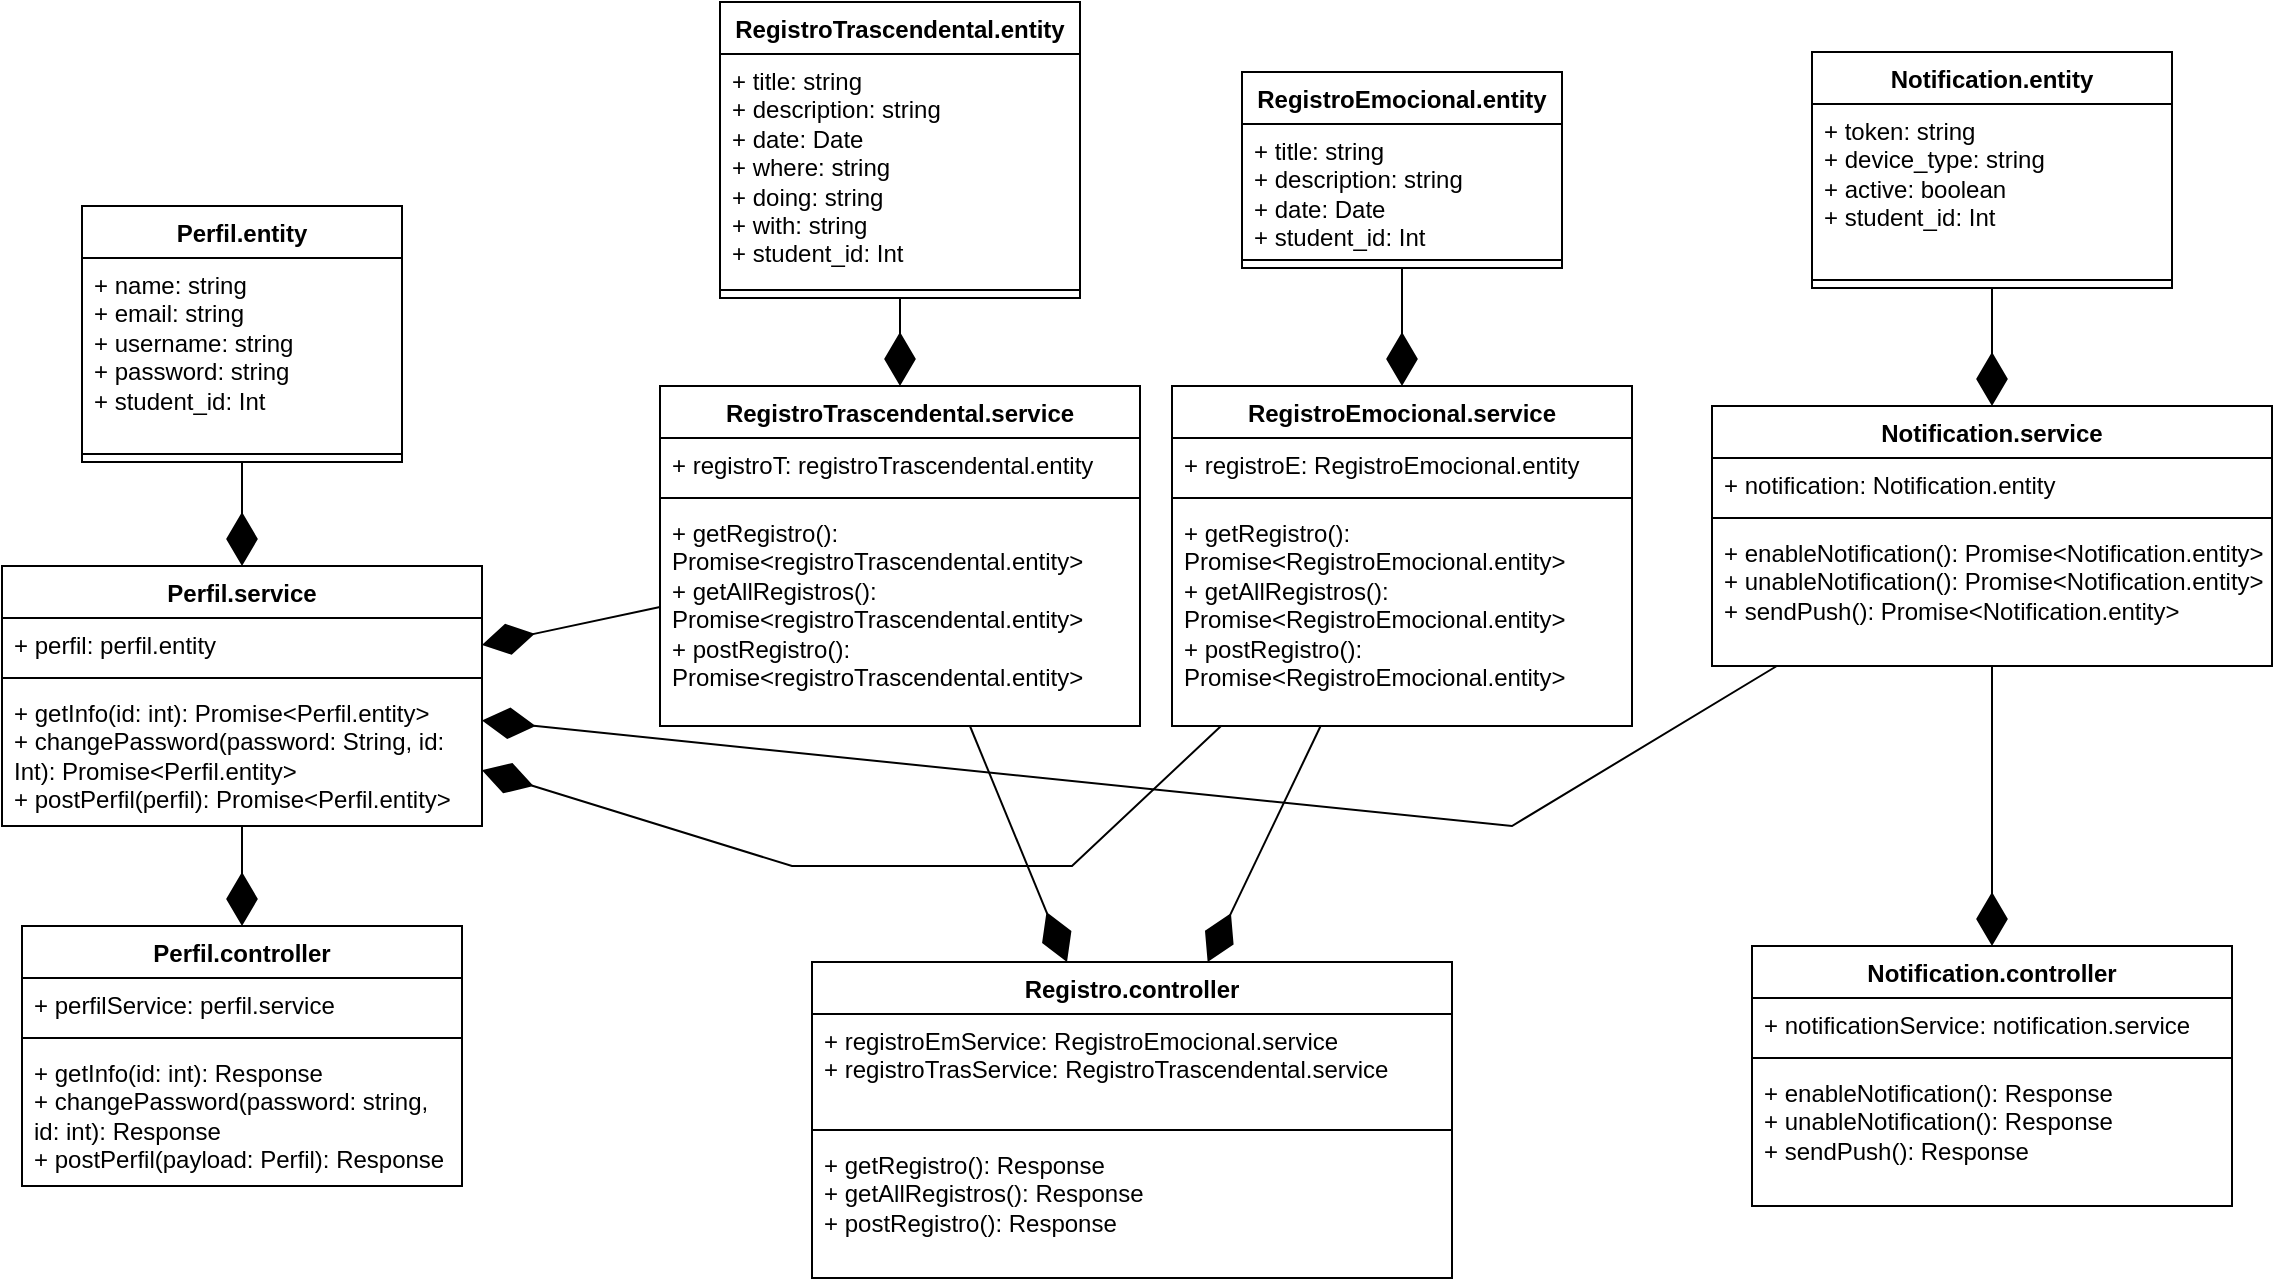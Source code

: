 <mxfile version="22.0.6" type="github">
  <diagram id="C5RBs43oDa-KdzZeNtuy" name="Page-1">
    <mxGraphModel dx="1941" dy="618" grid="1" gridSize="10" guides="1" tooltips="1" connect="1" arrows="1" fold="1" page="1" pageScale="1" pageWidth="827" pageHeight="1169" math="0" shadow="0">
      <root>
        <mxCell id="WIyWlLk6GJQsqaUBKTNV-0" />
        <mxCell id="WIyWlLk6GJQsqaUBKTNV-1" parent="WIyWlLk6GJQsqaUBKTNV-0" />
        <mxCell id="L0QDfx9UxgabpVASo6Bn-4" value="Perfil.controller" style="swimlane;fontStyle=1;align=center;verticalAlign=top;childLayout=stackLayout;horizontal=1;startSize=26;horizontalStack=0;resizeParent=1;resizeParentMax=0;resizeLast=0;collapsible=1;marginBottom=0;whiteSpace=wrap;html=1;" parent="WIyWlLk6GJQsqaUBKTNV-1" vertex="1">
          <mxGeometry x="-25" y="650" width="220" height="130" as="geometry" />
        </mxCell>
        <mxCell id="L0QDfx9UxgabpVASo6Bn-5" value="+ perfilService: perfil.service" style="text;strokeColor=none;fillColor=none;align=left;verticalAlign=top;spacingLeft=4;spacingRight=4;overflow=hidden;rotatable=0;points=[[0,0.5],[1,0.5]];portConstraint=eastwest;whiteSpace=wrap;html=1;" parent="L0QDfx9UxgabpVASo6Bn-4" vertex="1">
          <mxGeometry y="26" width="220" height="26" as="geometry" />
        </mxCell>
        <mxCell id="L0QDfx9UxgabpVASo6Bn-6" value="" style="line;strokeWidth=1;fillColor=none;align=left;verticalAlign=middle;spacingTop=-1;spacingLeft=3;spacingRight=3;rotatable=0;labelPosition=right;points=[];portConstraint=eastwest;strokeColor=inherit;" parent="L0QDfx9UxgabpVASo6Bn-4" vertex="1">
          <mxGeometry y="52" width="220" height="8" as="geometry" />
        </mxCell>
        <mxCell id="L0QDfx9UxgabpVASo6Bn-7" value="+ getInfo(id: int): Response&lt;br style=&quot;border-color: var(--border-color);&quot;&gt;+ changePassword(password: string, id: int): Response&lt;br style=&quot;border-color: var(--border-color);&quot;&gt;+ postPerfil(payload: Perfil): Response" style="text;strokeColor=none;fillColor=none;align=left;verticalAlign=top;spacingLeft=4;spacingRight=4;overflow=hidden;rotatable=0;points=[[0,0.5],[1,0.5]];portConstraint=eastwest;whiteSpace=wrap;html=1;" parent="L0QDfx9UxgabpVASo6Bn-4" vertex="1">
          <mxGeometry y="60" width="220" height="70" as="geometry" />
        </mxCell>
        <mxCell id="L0QDfx9UxgabpVASo6Bn-8" value="Perfil.service" style="swimlane;fontStyle=1;align=center;verticalAlign=top;childLayout=stackLayout;horizontal=1;startSize=26;horizontalStack=0;resizeParent=1;resizeParentMax=0;resizeLast=0;collapsible=1;marginBottom=0;whiteSpace=wrap;html=1;" parent="WIyWlLk6GJQsqaUBKTNV-1" vertex="1">
          <mxGeometry x="-35" y="470" width="240" height="130" as="geometry" />
        </mxCell>
        <mxCell id="L0QDfx9UxgabpVASo6Bn-9" value="+ perfil: perfil.entity" style="text;strokeColor=none;fillColor=none;align=left;verticalAlign=top;spacingLeft=4;spacingRight=4;overflow=hidden;rotatable=0;points=[[0,0.5],[1,0.5]];portConstraint=eastwest;whiteSpace=wrap;html=1;" parent="L0QDfx9UxgabpVASo6Bn-8" vertex="1">
          <mxGeometry y="26" width="240" height="26" as="geometry" />
        </mxCell>
        <mxCell id="L0QDfx9UxgabpVASo6Bn-10" value="" style="line;strokeWidth=1;fillColor=none;align=left;verticalAlign=middle;spacingTop=-1;spacingLeft=3;spacingRight=3;rotatable=0;labelPosition=right;points=[];portConstraint=eastwest;strokeColor=inherit;" parent="L0QDfx9UxgabpVASo6Bn-8" vertex="1">
          <mxGeometry y="52" width="240" height="8" as="geometry" />
        </mxCell>
        <mxCell id="L0QDfx9UxgabpVASo6Bn-11" value="+ getInfo(id: int): Promise&amp;lt;Perfil.entity&amp;gt;&lt;br&gt;+ changePassword(password: String, id: Int): Promise&amp;lt;Perfil.entity&amp;gt;&lt;br&gt;+ postPerfil(perfil): Promise&amp;lt;Perfil.entity&amp;gt;" style="text;strokeColor=none;fillColor=none;align=left;verticalAlign=top;spacingLeft=4;spacingRight=4;overflow=hidden;rotatable=0;points=[[0,0.5],[1,0.5]];portConstraint=eastwest;whiteSpace=wrap;html=1;" parent="L0QDfx9UxgabpVASo6Bn-8" vertex="1">
          <mxGeometry y="60" width="240" height="70" as="geometry" />
        </mxCell>
        <mxCell id="L0QDfx9UxgabpVASo6Bn-12" value="Perfil.entity" style="swimlane;fontStyle=1;align=center;verticalAlign=top;childLayout=stackLayout;horizontal=1;startSize=26;horizontalStack=0;resizeParent=1;resizeParentMax=0;resizeLast=0;collapsible=1;marginBottom=0;whiteSpace=wrap;html=1;" parent="WIyWlLk6GJQsqaUBKTNV-1" vertex="1">
          <mxGeometry x="5" y="290" width="160" height="128" as="geometry" />
        </mxCell>
        <mxCell id="L0QDfx9UxgabpVASo6Bn-13" value="+ name: string&lt;br&gt;+ email: string&lt;br&gt;+ username: string&lt;br&gt;+ password: string&lt;br&gt;+ student_id: Int" style="text;strokeColor=none;fillColor=none;align=left;verticalAlign=top;spacingLeft=4;spacingRight=4;overflow=hidden;rotatable=0;points=[[0,0.5],[1,0.5]];portConstraint=eastwest;whiteSpace=wrap;html=1;" parent="L0QDfx9UxgabpVASo6Bn-12" vertex="1">
          <mxGeometry y="26" width="160" height="94" as="geometry" />
        </mxCell>
        <mxCell id="L0QDfx9UxgabpVASo6Bn-14" value="" style="line;strokeWidth=1;fillColor=none;align=left;verticalAlign=middle;spacingTop=-1;spacingLeft=3;spacingRight=3;rotatable=0;labelPosition=right;points=[];portConstraint=eastwest;strokeColor=inherit;" parent="L0QDfx9UxgabpVASo6Bn-12" vertex="1">
          <mxGeometry y="120" width="160" height="8" as="geometry" />
        </mxCell>
        <mxCell id="L0QDfx9UxgabpVASo6Bn-16" value="RegistroEmocional.entity" style="swimlane;fontStyle=1;align=center;verticalAlign=top;childLayout=stackLayout;horizontal=1;startSize=26;horizontalStack=0;resizeParent=1;resizeParentMax=0;resizeLast=0;collapsible=1;marginBottom=0;whiteSpace=wrap;html=1;" parent="WIyWlLk6GJQsqaUBKTNV-1" vertex="1">
          <mxGeometry x="585" y="223" width="160" height="98" as="geometry" />
        </mxCell>
        <mxCell id="L0QDfx9UxgabpVASo6Bn-17" value="+ title: string&lt;br&gt;+ description: string&lt;br&gt;+ date: Date&lt;br&gt;+ student_id: Int" style="text;strokeColor=none;fillColor=none;align=left;verticalAlign=top;spacingLeft=4;spacingRight=4;overflow=hidden;rotatable=0;points=[[0,0.5],[1,0.5]];portConstraint=eastwest;whiteSpace=wrap;html=1;" parent="L0QDfx9UxgabpVASo6Bn-16" vertex="1">
          <mxGeometry y="26" width="160" height="64" as="geometry" />
        </mxCell>
        <mxCell id="L0QDfx9UxgabpVASo6Bn-18" value="" style="line;strokeWidth=1;fillColor=none;align=left;verticalAlign=middle;spacingTop=-1;spacingLeft=3;spacingRight=3;rotatable=0;labelPosition=right;points=[];portConstraint=eastwest;strokeColor=inherit;" parent="L0QDfx9UxgabpVASo6Bn-16" vertex="1">
          <mxGeometry y="90" width="160" height="8" as="geometry" />
        </mxCell>
        <mxCell id="L0QDfx9UxgabpVASo6Bn-24" value="RegistroEmocional.service" style="swimlane;fontStyle=1;align=center;verticalAlign=top;childLayout=stackLayout;horizontal=1;startSize=26;horizontalStack=0;resizeParent=1;resizeParentMax=0;resizeLast=0;collapsible=1;marginBottom=0;whiteSpace=wrap;html=1;" parent="WIyWlLk6GJQsqaUBKTNV-1" vertex="1">
          <mxGeometry x="550" y="380" width="230" height="170" as="geometry" />
        </mxCell>
        <mxCell id="L0QDfx9UxgabpVASo6Bn-25" value="+ registroE: RegistroEmocional.entity" style="text;strokeColor=none;fillColor=none;align=left;verticalAlign=top;spacingLeft=4;spacingRight=4;overflow=hidden;rotatable=0;points=[[0,0.5],[1,0.5]];portConstraint=eastwest;whiteSpace=wrap;html=1;" parent="L0QDfx9UxgabpVASo6Bn-24" vertex="1">
          <mxGeometry y="26" width="230" height="26" as="geometry" />
        </mxCell>
        <mxCell id="L0QDfx9UxgabpVASo6Bn-26" value="" style="line;strokeWidth=1;fillColor=none;align=left;verticalAlign=middle;spacingTop=-1;spacingLeft=3;spacingRight=3;rotatable=0;labelPosition=right;points=[];portConstraint=eastwest;strokeColor=inherit;" parent="L0QDfx9UxgabpVASo6Bn-24" vertex="1">
          <mxGeometry y="52" width="230" height="8" as="geometry" />
        </mxCell>
        <mxCell id="L0QDfx9UxgabpVASo6Bn-27" value="+ getRegistro(): Promise&amp;lt;RegistroEmocional.entity&amp;gt;&lt;br style=&quot;border-color: var(--border-color);&quot;&gt;+ getAllRegistros(): Promise&amp;lt;RegistroEmocional.entity&amp;gt;&lt;br style=&quot;border-color: var(--border-color);&quot;&gt;+ postRegistro(): Promise&amp;lt;RegistroEmocional.entity&amp;gt;" style="text;strokeColor=none;fillColor=none;align=left;verticalAlign=top;spacingLeft=4;spacingRight=4;overflow=hidden;rotatable=0;points=[[0,0.5],[1,0.5]];portConstraint=eastwest;whiteSpace=wrap;html=1;" parent="L0QDfx9UxgabpVASo6Bn-24" vertex="1">
          <mxGeometry y="60" width="230" height="110" as="geometry" />
        </mxCell>
        <mxCell id="L0QDfx9UxgabpVASo6Bn-28" value="Registro.controller" style="swimlane;fontStyle=1;align=center;verticalAlign=top;childLayout=stackLayout;horizontal=1;startSize=26;horizontalStack=0;resizeParent=1;resizeParentMax=0;resizeLast=0;collapsible=1;marginBottom=0;whiteSpace=wrap;html=1;" parent="WIyWlLk6GJQsqaUBKTNV-1" vertex="1">
          <mxGeometry x="370" y="668" width="320" height="158" as="geometry" />
        </mxCell>
        <mxCell id="L0QDfx9UxgabpVASo6Bn-29" value="+ registroEmService: RegistroEmocional.service&lt;br&gt;+ registroTrasService: RegistroTrascendental.service" style="text;strokeColor=none;fillColor=none;align=left;verticalAlign=top;spacingLeft=4;spacingRight=4;overflow=hidden;rotatable=0;points=[[0,0.5],[1,0.5]];portConstraint=eastwest;whiteSpace=wrap;html=1;" parent="L0QDfx9UxgabpVASo6Bn-28" vertex="1">
          <mxGeometry y="26" width="320" height="54" as="geometry" />
        </mxCell>
        <mxCell id="L0QDfx9UxgabpVASo6Bn-30" value="" style="line;strokeWidth=1;fillColor=none;align=left;verticalAlign=middle;spacingTop=-1;spacingLeft=3;spacingRight=3;rotatable=0;labelPosition=right;points=[];portConstraint=eastwest;strokeColor=inherit;" parent="L0QDfx9UxgabpVASo6Bn-28" vertex="1">
          <mxGeometry y="80" width="320" height="8" as="geometry" />
        </mxCell>
        <mxCell id="L0QDfx9UxgabpVASo6Bn-31" value="+ getRegistro(): Response&lt;br&gt;+ getAllRegistros(): Response&lt;br&gt;+ postRegistro(): Response" style="text;strokeColor=none;fillColor=none;align=left;verticalAlign=top;spacingLeft=4;spacingRight=4;overflow=hidden;rotatable=0;points=[[0,0.5],[1,0.5]];portConstraint=eastwest;whiteSpace=wrap;html=1;" parent="L0QDfx9UxgabpVASo6Bn-28" vertex="1">
          <mxGeometry y="88" width="320" height="70" as="geometry" />
        </mxCell>
        <mxCell id="cBkFvcuq_8SDpKLgJUTm-0" value="RegistroTrascendental.entity" style="swimlane;fontStyle=1;align=center;verticalAlign=top;childLayout=stackLayout;horizontal=1;startSize=26;horizontalStack=0;resizeParent=1;resizeParentMax=0;resizeLast=0;collapsible=1;marginBottom=0;whiteSpace=wrap;html=1;" parent="WIyWlLk6GJQsqaUBKTNV-1" vertex="1">
          <mxGeometry x="324" y="188" width="180" height="148" as="geometry" />
        </mxCell>
        <mxCell id="cBkFvcuq_8SDpKLgJUTm-1" value="+ title: string&lt;br&gt;+ description: string&lt;br&gt;+ date: Date&lt;br&gt;+ where: string&lt;br&gt;+ doing: string&lt;br&gt;+ with: string&lt;br&gt;+ student_id: Int" style="text;strokeColor=none;fillColor=none;align=left;verticalAlign=top;spacingLeft=4;spacingRight=4;overflow=hidden;rotatable=0;points=[[0,0.5],[1,0.5]];portConstraint=eastwest;whiteSpace=wrap;html=1;" parent="cBkFvcuq_8SDpKLgJUTm-0" vertex="1">
          <mxGeometry y="26" width="180" height="114" as="geometry" />
        </mxCell>
        <mxCell id="cBkFvcuq_8SDpKLgJUTm-2" value="" style="line;strokeWidth=1;fillColor=none;align=left;verticalAlign=middle;spacingTop=-1;spacingLeft=3;spacingRight=3;rotatable=0;labelPosition=right;points=[];portConstraint=eastwest;strokeColor=inherit;" parent="cBkFvcuq_8SDpKLgJUTm-0" vertex="1">
          <mxGeometry y="140" width="180" height="8" as="geometry" />
        </mxCell>
        <mxCell id="cBkFvcuq_8SDpKLgJUTm-4" value="RegistroTrascendental.service" style="swimlane;fontStyle=1;align=center;verticalAlign=top;childLayout=stackLayout;horizontal=1;startSize=26;horizontalStack=0;resizeParent=1;resizeParentMax=0;resizeLast=0;collapsible=1;marginBottom=0;whiteSpace=wrap;html=1;" parent="WIyWlLk6GJQsqaUBKTNV-1" vertex="1">
          <mxGeometry x="294" y="380" width="240" height="170" as="geometry" />
        </mxCell>
        <mxCell id="cBkFvcuq_8SDpKLgJUTm-5" value="+ registroT: registroTrascendental.entity" style="text;strokeColor=none;fillColor=none;align=left;verticalAlign=top;spacingLeft=4;spacingRight=4;overflow=hidden;rotatable=0;points=[[0,0.5],[1,0.5]];portConstraint=eastwest;whiteSpace=wrap;html=1;" parent="cBkFvcuq_8SDpKLgJUTm-4" vertex="1">
          <mxGeometry y="26" width="240" height="26" as="geometry" />
        </mxCell>
        <mxCell id="cBkFvcuq_8SDpKLgJUTm-6" value="" style="line;strokeWidth=1;fillColor=none;align=left;verticalAlign=middle;spacingTop=-1;spacingLeft=3;spacingRight=3;rotatable=0;labelPosition=right;points=[];portConstraint=eastwest;strokeColor=inherit;" parent="cBkFvcuq_8SDpKLgJUTm-4" vertex="1">
          <mxGeometry y="52" width="240" height="8" as="geometry" />
        </mxCell>
        <mxCell id="cBkFvcuq_8SDpKLgJUTm-7" value="+ getRegistro(): Promise&amp;lt;registroTrascendental.entity&amp;gt;&lt;br style=&quot;border-color: var(--border-color);&quot;&gt;+ getAllRegistros(): Promise&amp;lt;registroTrascendental.entity&amp;gt;&lt;br style=&quot;border-color: var(--border-color);&quot;&gt;+ postRegistro(): Promise&amp;lt;registroTrascendental.entity&amp;gt;" style="text;strokeColor=none;fillColor=none;align=left;verticalAlign=top;spacingLeft=4;spacingRight=4;overflow=hidden;rotatable=0;points=[[0,0.5],[1,0.5]];portConstraint=eastwest;whiteSpace=wrap;html=1;" parent="cBkFvcuq_8SDpKLgJUTm-4" vertex="1">
          <mxGeometry y="60" width="240" height="110" as="geometry" />
        </mxCell>
        <mxCell id="cBkFvcuq_8SDpKLgJUTm-15" value="Notification.entity" style="swimlane;fontStyle=1;align=center;verticalAlign=top;childLayout=stackLayout;horizontal=1;startSize=26;horizontalStack=0;resizeParent=1;resizeParentMax=0;resizeLast=0;collapsible=1;marginBottom=0;whiteSpace=wrap;html=1;" parent="WIyWlLk6GJQsqaUBKTNV-1" vertex="1">
          <mxGeometry x="870" y="213" width="180" height="118" as="geometry" />
        </mxCell>
        <mxCell id="cBkFvcuq_8SDpKLgJUTm-16" value="+ token: string&lt;br&gt;+ device_type: string&lt;br&gt;+ active: boolean&lt;br&gt;+ student_id: Int" style="text;strokeColor=none;fillColor=none;align=left;verticalAlign=top;spacingLeft=4;spacingRight=4;overflow=hidden;rotatable=0;points=[[0,0.5],[1,0.5]];portConstraint=eastwest;whiteSpace=wrap;html=1;" parent="cBkFvcuq_8SDpKLgJUTm-15" vertex="1">
          <mxGeometry y="26" width="180" height="84" as="geometry" />
        </mxCell>
        <mxCell id="cBkFvcuq_8SDpKLgJUTm-17" value="" style="line;strokeWidth=1;fillColor=none;align=left;verticalAlign=middle;spacingTop=-1;spacingLeft=3;spacingRight=3;rotatable=0;labelPosition=right;points=[];portConstraint=eastwest;strokeColor=inherit;" parent="cBkFvcuq_8SDpKLgJUTm-15" vertex="1">
          <mxGeometry y="110" width="180" height="8" as="geometry" />
        </mxCell>
        <mxCell id="cBkFvcuq_8SDpKLgJUTm-24" value="Notification.service" style="swimlane;fontStyle=1;align=center;verticalAlign=top;childLayout=stackLayout;horizontal=1;startSize=26;horizontalStack=0;resizeParent=1;resizeParentMax=0;resizeLast=0;collapsible=1;marginBottom=0;whiteSpace=wrap;html=1;" parent="WIyWlLk6GJQsqaUBKTNV-1" vertex="1">
          <mxGeometry x="820" y="390" width="280" height="130" as="geometry" />
        </mxCell>
        <mxCell id="cBkFvcuq_8SDpKLgJUTm-25" value="+ notification: Notification.entity" style="text;strokeColor=none;fillColor=none;align=left;verticalAlign=top;spacingLeft=4;spacingRight=4;overflow=hidden;rotatable=0;points=[[0,0.5],[1,0.5]];portConstraint=eastwest;whiteSpace=wrap;html=1;" parent="cBkFvcuq_8SDpKLgJUTm-24" vertex="1">
          <mxGeometry y="26" width="280" height="26" as="geometry" />
        </mxCell>
        <mxCell id="cBkFvcuq_8SDpKLgJUTm-26" value="" style="line;strokeWidth=1;fillColor=none;align=left;verticalAlign=middle;spacingTop=-1;spacingLeft=3;spacingRight=3;rotatable=0;labelPosition=right;points=[];portConstraint=eastwest;strokeColor=inherit;" parent="cBkFvcuq_8SDpKLgJUTm-24" vertex="1">
          <mxGeometry y="52" width="280" height="8" as="geometry" />
        </mxCell>
        <mxCell id="cBkFvcuq_8SDpKLgJUTm-27" value="+ enableNotification(): Promise&amp;lt;Notification.entity&amp;gt;&lt;br&gt;+ unableNotification(): Promise&amp;lt;Notification.entity&amp;gt;&lt;br&gt;+ sendPush(): Promise&amp;lt;Notification.entity&amp;gt;" style="text;strokeColor=none;fillColor=none;align=left;verticalAlign=top;spacingLeft=4;spacingRight=4;overflow=hidden;rotatable=0;points=[[0,0.5],[1,0.5]];portConstraint=eastwest;whiteSpace=wrap;html=1;" parent="cBkFvcuq_8SDpKLgJUTm-24" vertex="1">
          <mxGeometry y="60" width="280" height="70" as="geometry" />
        </mxCell>
        <mxCell id="cBkFvcuq_8SDpKLgJUTm-28" value="Notification.controller" style="swimlane;fontStyle=1;align=center;verticalAlign=top;childLayout=stackLayout;horizontal=1;startSize=26;horizontalStack=0;resizeParent=1;resizeParentMax=0;resizeLast=0;collapsible=1;marginBottom=0;whiteSpace=wrap;html=1;" parent="WIyWlLk6GJQsqaUBKTNV-1" vertex="1">
          <mxGeometry x="840" y="660" width="240" height="130" as="geometry" />
        </mxCell>
        <mxCell id="cBkFvcuq_8SDpKLgJUTm-29" value="+ notificationService: notification.service" style="text;strokeColor=none;fillColor=none;align=left;verticalAlign=top;spacingLeft=4;spacingRight=4;overflow=hidden;rotatable=0;points=[[0,0.5],[1,0.5]];portConstraint=eastwest;whiteSpace=wrap;html=1;" parent="cBkFvcuq_8SDpKLgJUTm-28" vertex="1">
          <mxGeometry y="26" width="240" height="26" as="geometry" />
        </mxCell>
        <mxCell id="cBkFvcuq_8SDpKLgJUTm-30" value="" style="line;strokeWidth=1;fillColor=none;align=left;verticalAlign=middle;spacingTop=-1;spacingLeft=3;spacingRight=3;rotatable=0;labelPosition=right;points=[];portConstraint=eastwest;strokeColor=inherit;" parent="cBkFvcuq_8SDpKLgJUTm-28" vertex="1">
          <mxGeometry y="52" width="240" height="8" as="geometry" />
        </mxCell>
        <mxCell id="cBkFvcuq_8SDpKLgJUTm-31" value="+ enableNotification(): Response&lt;br style=&quot;border-color: var(--border-color);&quot;&gt;+ unableNotification(): Response&lt;br style=&quot;border-color: var(--border-color);&quot;&gt;+ sendPush(): Response" style="text;strokeColor=none;fillColor=none;align=left;verticalAlign=top;spacingLeft=4;spacingRight=4;overflow=hidden;rotatable=0;points=[[0,0.5],[1,0.5]];portConstraint=eastwest;whiteSpace=wrap;html=1;" parent="cBkFvcuq_8SDpKLgJUTm-28" vertex="1">
          <mxGeometry y="60" width="240" height="70" as="geometry" />
        </mxCell>
        <mxCell id="mwsPFuy9TEgTdgCM0ixo-0" value="" style="endArrow=diamondThin;endFill=1;endSize=24;html=1;rounded=0;" parent="WIyWlLk6GJQsqaUBKTNV-1" source="L0QDfx9UxgabpVASo6Bn-12" target="L0QDfx9UxgabpVASo6Bn-8" edge="1">
          <mxGeometry width="160" relative="1" as="geometry">
            <mxPoint x="-33" y="520" as="sourcePoint" />
            <mxPoint x="127" y="520" as="targetPoint" />
          </mxGeometry>
        </mxCell>
        <mxCell id="mwsPFuy9TEgTdgCM0ixo-1" value="" style="endArrow=diamondThin;endFill=1;endSize=24;html=1;rounded=0;" parent="WIyWlLk6GJQsqaUBKTNV-1" source="L0QDfx9UxgabpVASo6Bn-8" target="L0QDfx9UxgabpVASo6Bn-4" edge="1">
          <mxGeometry width="160" relative="1" as="geometry">
            <mxPoint x="-33" y="520" as="sourcePoint" />
            <mxPoint x="127" y="520" as="targetPoint" />
          </mxGeometry>
        </mxCell>
        <mxCell id="mwsPFuy9TEgTdgCM0ixo-2" value="" style="endArrow=diamondThin;endFill=1;endSize=24;html=1;rounded=0;" parent="WIyWlLk6GJQsqaUBKTNV-1" source="L0QDfx9UxgabpVASo6Bn-16" target="L0QDfx9UxgabpVASo6Bn-24" edge="1">
          <mxGeometry width="160" relative="1" as="geometry">
            <mxPoint x="1274" y="340" as="sourcePoint" />
            <mxPoint x="1434" y="340" as="targetPoint" />
          </mxGeometry>
        </mxCell>
        <mxCell id="mwsPFuy9TEgTdgCM0ixo-3" value="" style="endArrow=diamondThin;endFill=1;endSize=24;html=1;rounded=0;" parent="WIyWlLk6GJQsqaUBKTNV-1" source="L0QDfx9UxgabpVASo6Bn-24" target="L0QDfx9UxgabpVASo6Bn-28" edge="1">
          <mxGeometry width="160" relative="1" as="geometry">
            <mxPoint x="1274" y="340" as="sourcePoint" />
            <mxPoint x="1434" y="340" as="targetPoint" />
          </mxGeometry>
        </mxCell>
        <mxCell id="mwsPFuy9TEgTdgCM0ixo-4" value="" style="endArrow=diamondThin;endFill=1;endSize=24;html=1;rounded=0;" parent="WIyWlLk6GJQsqaUBKTNV-1" source="cBkFvcuq_8SDpKLgJUTm-0" target="cBkFvcuq_8SDpKLgJUTm-4" edge="1">
          <mxGeometry width="160" relative="1" as="geometry">
            <mxPoint x="1274" y="340" as="sourcePoint" />
            <mxPoint x="1434" y="340" as="targetPoint" />
          </mxGeometry>
        </mxCell>
        <mxCell id="mwsPFuy9TEgTdgCM0ixo-5" value="" style="endArrow=diamondThin;endFill=1;endSize=24;html=1;rounded=0;" parent="WIyWlLk6GJQsqaUBKTNV-1" source="cBkFvcuq_8SDpKLgJUTm-4" target="L0QDfx9UxgabpVASo6Bn-28" edge="1">
          <mxGeometry width="160" relative="1" as="geometry">
            <mxPoint x="1140" y="572" as="sourcePoint" />
            <mxPoint x="1217" y="581" as="targetPoint" />
          </mxGeometry>
        </mxCell>
        <mxCell id="mwsPFuy9TEgTdgCM0ixo-6" value="" style="endArrow=diamondThin;endFill=1;endSize=24;html=1;rounded=0;" parent="WIyWlLk6GJQsqaUBKTNV-1" source="cBkFvcuq_8SDpKLgJUTm-15" target="cBkFvcuq_8SDpKLgJUTm-24" edge="1">
          <mxGeometry width="160" relative="1" as="geometry">
            <mxPoint x="973" y="822" as="sourcePoint" />
            <mxPoint x="1050" y="831" as="targetPoint" />
          </mxGeometry>
        </mxCell>
        <mxCell id="mwsPFuy9TEgTdgCM0ixo-7" value="" style="endArrow=diamondThin;endFill=1;endSize=24;html=1;rounded=0;" parent="WIyWlLk6GJQsqaUBKTNV-1" source="cBkFvcuq_8SDpKLgJUTm-24" target="cBkFvcuq_8SDpKLgJUTm-28" edge="1">
          <mxGeometry width="160" relative="1" as="geometry">
            <mxPoint x="963" y="1062" as="sourcePoint" />
            <mxPoint x="1065" y="1065" as="targetPoint" />
          </mxGeometry>
        </mxCell>
        <mxCell id="mwsPFuy9TEgTdgCM0ixo-9" value="" style="endArrow=diamondThin;endFill=1;endSize=24;html=1;rounded=0;" parent="WIyWlLk6GJQsqaUBKTNV-1" source="cBkFvcuq_8SDpKLgJUTm-4" target="L0QDfx9UxgabpVASo6Bn-8" edge="1">
          <mxGeometry width="160" relative="1" as="geometry">
            <mxPoint x="650" y="520" as="sourcePoint" />
            <mxPoint x="810" y="520" as="targetPoint" />
          </mxGeometry>
        </mxCell>
        <mxCell id="mwsPFuy9TEgTdgCM0ixo-10" value="" style="endArrow=diamondThin;endFill=1;endSize=24;html=1;rounded=0;" parent="WIyWlLk6GJQsqaUBKTNV-1" source="L0QDfx9UxgabpVASo6Bn-24" target="L0QDfx9UxgabpVASo6Bn-8" edge="1">
          <mxGeometry width="160" relative="1" as="geometry">
            <mxPoint x="650" y="520" as="sourcePoint" />
            <mxPoint x="810" y="520" as="targetPoint" />
            <Array as="points">
              <mxPoint x="500" y="620" />
              <mxPoint x="360" y="620" />
            </Array>
          </mxGeometry>
        </mxCell>
        <mxCell id="mwsPFuy9TEgTdgCM0ixo-11" value="" style="endArrow=diamondThin;endFill=1;endSize=24;html=1;rounded=0;" parent="WIyWlLk6GJQsqaUBKTNV-1" source="cBkFvcuq_8SDpKLgJUTm-24" target="L0QDfx9UxgabpVASo6Bn-8" edge="1">
          <mxGeometry width="160" relative="1" as="geometry">
            <mxPoint x="650" y="520" as="sourcePoint" />
            <mxPoint x="810" y="520" as="targetPoint" />
            <Array as="points">
              <mxPoint x="720" y="600" />
            </Array>
          </mxGeometry>
        </mxCell>
      </root>
    </mxGraphModel>
  </diagram>
</mxfile>
